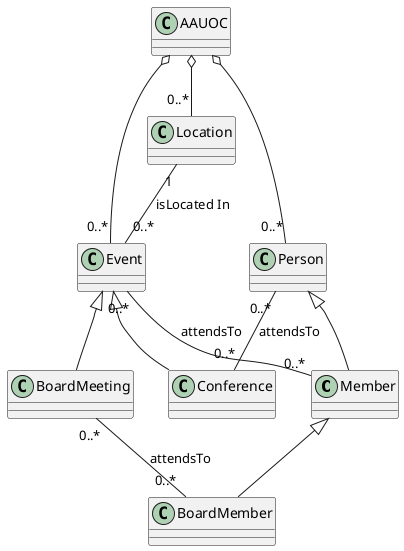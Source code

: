 @startuml
class Member{}
class BoardMember{}
class Event{}
class Conference{}
class BoardMeeting{}
class Location{}
class Person{}
Event <|-- Conference
Event <|-- BoardMeeting

Person <|-- Member
Member <|-- BoardMember

class AAUOC{}
AAUOC o-- "0..*" Person
AAUOC o-- "0..*" Event
AAUOC o-- "0..*" Location
Person "0..*" -- "0..*" Conference : attendsTo
Location "1" -- "0..*" Event : isLocated In
Event "0..*" -- "0..*" Member : attendsTo
BoardMeeting "0..*" -- "0..*" BoardMember : attendsTo
@enduml